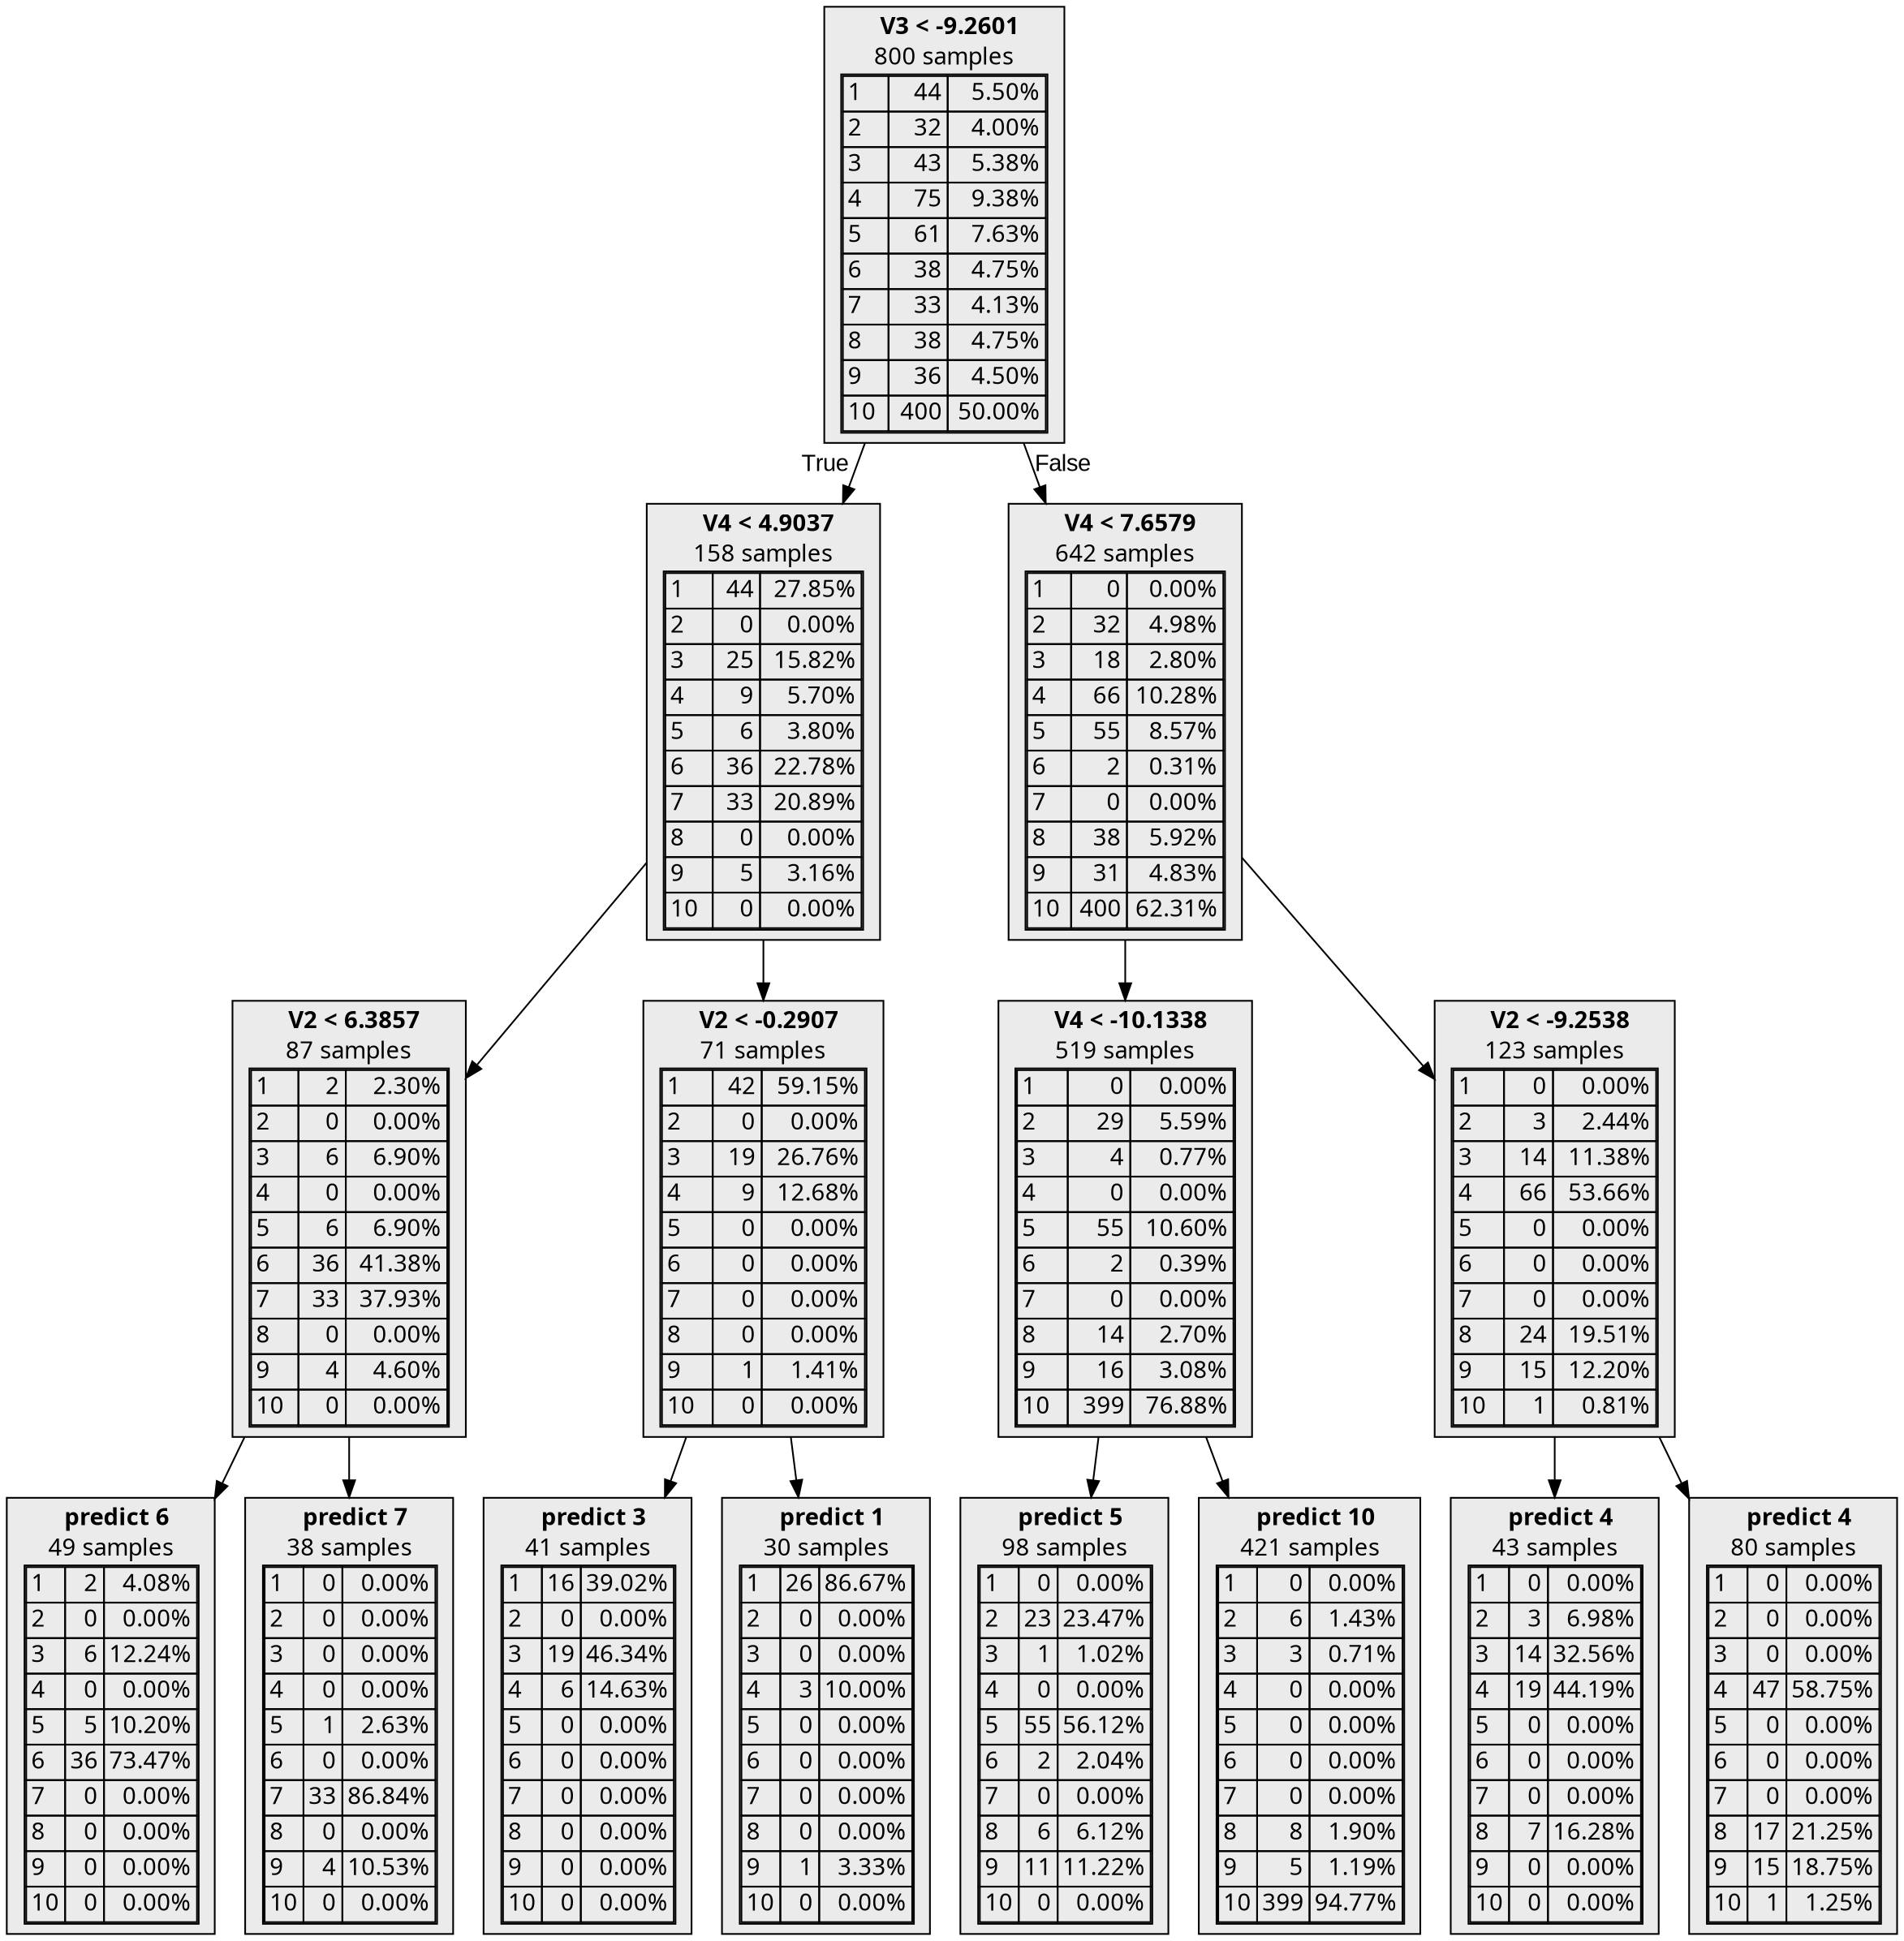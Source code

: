 digraph {
    1 [label=<  <TABLE BORDER="0" CELLPADDING="0">
      <TR>
    <TD>
      <B>V3 &lt; -9.2601</B>
    </TD>
  </TR>

    <TR>
      <TD>800 samples</TD>
    </TR>
    <TR>
  <TD>
    <TABLE CELLSPACING="0">
      
        <TR >
    <TD ALIGN="LEFT">1</TD>
    <TD ALIGN="RIGHT">44</TD>
    <TD ALIGN="RIGHT">5.50%</TD>
  </TR>
  <TR >
    <TD ALIGN="LEFT">2</TD>
    <TD ALIGN="RIGHT">32</TD>
    <TD ALIGN="RIGHT">4.00%</TD>
  </TR>
  <TR >
    <TD ALIGN="LEFT">3</TD>
    <TD ALIGN="RIGHT">43</TD>
    <TD ALIGN="RIGHT">5.38%</TD>
  </TR>
  <TR >
    <TD ALIGN="LEFT">4</TD>
    <TD ALIGN="RIGHT">75</TD>
    <TD ALIGN="RIGHT">9.38%</TD>
  </TR>
  <TR >
    <TD ALIGN="LEFT">5</TD>
    <TD ALIGN="RIGHT">61</TD>
    <TD ALIGN="RIGHT">7.63%</TD>
  </TR>
  <TR >
    <TD ALIGN="LEFT">6</TD>
    <TD ALIGN="RIGHT">38</TD>
    <TD ALIGN="RIGHT">4.75%</TD>
  </TR>
  <TR >
    <TD ALIGN="LEFT">7</TD>
    <TD ALIGN="RIGHT">33</TD>
    <TD ALIGN="RIGHT">4.13%</TD>
  </TR>
  <TR >
    <TD ALIGN="LEFT">8</TD>
    <TD ALIGN="RIGHT">38</TD>
    <TD ALIGN="RIGHT">4.75%</TD>
  </TR>
  <TR >
    <TD ALIGN="LEFT">9</TD>
    <TD ALIGN="RIGHT">36</TD>
    <TD ALIGN="RIGHT">4.50%</TD>
  </TR>
  <TR class="highlighted">
    <TD ALIGN="LEFT">10</TD>
    <TD ALIGN="RIGHT">400</TD>
    <TD ALIGN="RIGHT">50.00%</TD>
  </TR>

    </TABLE>
  </TD>
</TR>

  </TABLE>
>,fillcolor="#EBEBEB",shape=box,fontname="bold arial",style="filled"];
    1 -> 2 [labeldistance=2.5, labelangle=45, headlabel="True",fontname="arial"];
    1 -> 9 [labeldistance=2.5, labelangle=-45, headlabel="False",fontname="arial"];
    2 [label=<  <TABLE BORDER="0" CELLPADDING="0">
      <TR>
    <TD>
      <B>V4 &lt; 4.9037</B>
    </TD>
  </TR>

    <TR>
      <TD>158 samples</TD>
    </TR>
    <TR>
  <TD>
    <TABLE CELLSPACING="0">
      
        <TR class="highlighted">
    <TD ALIGN="LEFT">1</TD>
    <TD ALIGN="RIGHT">44</TD>
    <TD ALIGN="RIGHT">27.85%</TD>
  </TR>
  <TR >
    <TD ALIGN="LEFT">2</TD>
    <TD ALIGN="RIGHT">0</TD>
    <TD ALIGN="RIGHT">0.00%</TD>
  </TR>
  <TR >
    <TD ALIGN="LEFT">3</TD>
    <TD ALIGN="RIGHT">25</TD>
    <TD ALIGN="RIGHT">15.82%</TD>
  </TR>
  <TR >
    <TD ALIGN="LEFT">4</TD>
    <TD ALIGN="RIGHT">9</TD>
    <TD ALIGN="RIGHT">5.70%</TD>
  </TR>
  <TR >
    <TD ALIGN="LEFT">5</TD>
    <TD ALIGN="RIGHT">6</TD>
    <TD ALIGN="RIGHT">3.80%</TD>
  </TR>
  <TR >
    <TD ALIGN="LEFT">6</TD>
    <TD ALIGN="RIGHT">36</TD>
    <TD ALIGN="RIGHT">22.78%</TD>
  </TR>
  <TR >
    <TD ALIGN="LEFT">7</TD>
    <TD ALIGN="RIGHT">33</TD>
    <TD ALIGN="RIGHT">20.89%</TD>
  </TR>
  <TR >
    <TD ALIGN="LEFT">8</TD>
    <TD ALIGN="RIGHT">0</TD>
    <TD ALIGN="RIGHT">0.00%</TD>
  </TR>
  <TR >
    <TD ALIGN="LEFT">9</TD>
    <TD ALIGN="RIGHT">5</TD>
    <TD ALIGN="RIGHT">3.16%</TD>
  </TR>
  <TR >
    <TD ALIGN="LEFT">10</TD>
    <TD ALIGN="RIGHT">0</TD>
    <TD ALIGN="RIGHT">0.00%</TD>
  </TR>

    </TABLE>
  </TD>
</TR>

  </TABLE>
>,fillcolor="#EBEBEB",shape=box,fontname="bold arial",style="filled"];
    2 -> 3;
    2 -> 6;
    3 [label=<  <TABLE BORDER="0" CELLPADDING="0">
      <TR>
    <TD>
      <B>V2 &lt; 6.3857</B>
    </TD>
  </TR>

    <TR>
      <TD>87 samples</TD>
    </TR>
    <TR>
  <TD>
    <TABLE CELLSPACING="0">
      
        <TR >
    <TD ALIGN="LEFT">1</TD>
    <TD ALIGN="RIGHT">2</TD>
    <TD ALIGN="RIGHT">2.30%</TD>
  </TR>
  <TR >
    <TD ALIGN="LEFT">2</TD>
    <TD ALIGN="RIGHT">0</TD>
    <TD ALIGN="RIGHT">0.00%</TD>
  </TR>
  <TR >
    <TD ALIGN="LEFT">3</TD>
    <TD ALIGN="RIGHT">6</TD>
    <TD ALIGN="RIGHT">6.90%</TD>
  </TR>
  <TR >
    <TD ALIGN="LEFT">4</TD>
    <TD ALIGN="RIGHT">0</TD>
    <TD ALIGN="RIGHT">0.00%</TD>
  </TR>
  <TR >
    <TD ALIGN="LEFT">5</TD>
    <TD ALIGN="RIGHT">6</TD>
    <TD ALIGN="RIGHT">6.90%</TD>
  </TR>
  <TR class="highlighted">
    <TD ALIGN="LEFT">6</TD>
    <TD ALIGN="RIGHT">36</TD>
    <TD ALIGN="RIGHT">41.38%</TD>
  </TR>
  <TR >
    <TD ALIGN="LEFT">7</TD>
    <TD ALIGN="RIGHT">33</TD>
    <TD ALIGN="RIGHT">37.93%</TD>
  </TR>
  <TR >
    <TD ALIGN="LEFT">8</TD>
    <TD ALIGN="RIGHT">0</TD>
    <TD ALIGN="RIGHT">0.00%</TD>
  </TR>
  <TR >
    <TD ALIGN="LEFT">9</TD>
    <TD ALIGN="RIGHT">4</TD>
    <TD ALIGN="RIGHT">4.60%</TD>
  </TR>
  <TR >
    <TD ALIGN="LEFT">10</TD>
    <TD ALIGN="RIGHT">0</TD>
    <TD ALIGN="RIGHT">0.00%</TD>
  </TR>

    </TABLE>
  </TD>
</TR>

  </TABLE>
>,fillcolor="#EBEBEB",shape=box,fontname="bold arial",style="filled"];
    3 -> 4;
    3 -> 5;
    4 [label=<  <TABLE BORDER="0" CELLPADDING="0">
      <TR>
    <TD>
      <B>predict 6</B>
    </TD>
  </TR>

    <TR>
      <TD>49 samples</TD>
    </TR>
    <TR>
  <TD>
    <TABLE CELLSPACING="0">
      
        <TR >
    <TD ALIGN="LEFT">1</TD>
    <TD ALIGN="RIGHT">2</TD>
    <TD ALIGN="RIGHT">4.08%</TD>
  </TR>
  <TR >
    <TD ALIGN="LEFT">2</TD>
    <TD ALIGN="RIGHT">0</TD>
    <TD ALIGN="RIGHT">0.00%</TD>
  </TR>
  <TR >
    <TD ALIGN="LEFT">3</TD>
    <TD ALIGN="RIGHT">6</TD>
    <TD ALIGN="RIGHT">12.24%</TD>
  </TR>
  <TR >
    <TD ALIGN="LEFT">4</TD>
    <TD ALIGN="RIGHT">0</TD>
    <TD ALIGN="RIGHT">0.00%</TD>
  </TR>
  <TR >
    <TD ALIGN="LEFT">5</TD>
    <TD ALIGN="RIGHT">5</TD>
    <TD ALIGN="RIGHT">10.20%</TD>
  </TR>
  <TR class="highlighted">
    <TD ALIGN="LEFT">6</TD>
    <TD ALIGN="RIGHT">36</TD>
    <TD ALIGN="RIGHT">73.47%</TD>
  </TR>
  <TR >
    <TD ALIGN="LEFT">7</TD>
    <TD ALIGN="RIGHT">0</TD>
    <TD ALIGN="RIGHT">0.00%</TD>
  </TR>
  <TR >
    <TD ALIGN="LEFT">8</TD>
    <TD ALIGN="RIGHT">0</TD>
    <TD ALIGN="RIGHT">0.00%</TD>
  </TR>
  <TR >
    <TD ALIGN="LEFT">9</TD>
    <TD ALIGN="RIGHT">0</TD>
    <TD ALIGN="RIGHT">0.00%</TD>
  </TR>
  <TR >
    <TD ALIGN="LEFT">10</TD>
    <TD ALIGN="RIGHT">0</TD>
    <TD ALIGN="RIGHT">0.00%</TD>
  </TR>

    </TABLE>
  </TD>
</TR>

  </TABLE>
>,fillcolor="#EBEBEB",shape=box,fontname="bold arial",style="filled",color=black];
    5 [label=<  <TABLE BORDER="0" CELLPADDING="0">
      <TR>
    <TD>
      <B>predict 7</B>
    </TD>
  </TR>

    <TR>
      <TD>38 samples</TD>
    </TR>
    <TR>
  <TD>
    <TABLE CELLSPACING="0">
      
        <TR >
    <TD ALIGN="LEFT">1</TD>
    <TD ALIGN="RIGHT">0</TD>
    <TD ALIGN="RIGHT">0.00%</TD>
  </TR>
  <TR >
    <TD ALIGN="LEFT">2</TD>
    <TD ALIGN="RIGHT">0</TD>
    <TD ALIGN="RIGHT">0.00%</TD>
  </TR>
  <TR >
    <TD ALIGN="LEFT">3</TD>
    <TD ALIGN="RIGHT">0</TD>
    <TD ALIGN="RIGHT">0.00%</TD>
  </TR>
  <TR >
    <TD ALIGN="LEFT">4</TD>
    <TD ALIGN="RIGHT">0</TD>
    <TD ALIGN="RIGHT">0.00%</TD>
  </TR>
  <TR >
    <TD ALIGN="LEFT">5</TD>
    <TD ALIGN="RIGHT">1</TD>
    <TD ALIGN="RIGHT">2.63%</TD>
  </TR>
  <TR >
    <TD ALIGN="LEFT">6</TD>
    <TD ALIGN="RIGHT">0</TD>
    <TD ALIGN="RIGHT">0.00%</TD>
  </TR>
  <TR class="highlighted">
    <TD ALIGN="LEFT">7</TD>
    <TD ALIGN="RIGHT">33</TD>
    <TD ALIGN="RIGHT">86.84%</TD>
  </TR>
  <TR >
    <TD ALIGN="LEFT">8</TD>
    <TD ALIGN="RIGHT">0</TD>
    <TD ALIGN="RIGHT">0.00%</TD>
  </TR>
  <TR >
    <TD ALIGN="LEFT">9</TD>
    <TD ALIGN="RIGHT">4</TD>
    <TD ALIGN="RIGHT">10.53%</TD>
  </TR>
  <TR >
    <TD ALIGN="LEFT">10</TD>
    <TD ALIGN="RIGHT">0</TD>
    <TD ALIGN="RIGHT">0.00%</TD>
  </TR>

    </TABLE>
  </TD>
</TR>

  </TABLE>
>,fillcolor="#EBEBEB",shape=box,fontname="bold arial",style="filled",color=black];
    6 [label=<  <TABLE BORDER="0" CELLPADDING="0">
      <TR>
    <TD>
      <B>V2 &lt; -0.2907</B>
    </TD>
  </TR>

    <TR>
      <TD>71 samples</TD>
    </TR>
    <TR>
  <TD>
    <TABLE CELLSPACING="0">
      
        <TR class="highlighted">
    <TD ALIGN="LEFT">1</TD>
    <TD ALIGN="RIGHT">42</TD>
    <TD ALIGN="RIGHT">59.15%</TD>
  </TR>
  <TR >
    <TD ALIGN="LEFT">2</TD>
    <TD ALIGN="RIGHT">0</TD>
    <TD ALIGN="RIGHT">0.00%</TD>
  </TR>
  <TR >
    <TD ALIGN="LEFT">3</TD>
    <TD ALIGN="RIGHT">19</TD>
    <TD ALIGN="RIGHT">26.76%</TD>
  </TR>
  <TR >
    <TD ALIGN="LEFT">4</TD>
    <TD ALIGN="RIGHT">9</TD>
    <TD ALIGN="RIGHT">12.68%</TD>
  </TR>
  <TR >
    <TD ALIGN="LEFT">5</TD>
    <TD ALIGN="RIGHT">0</TD>
    <TD ALIGN="RIGHT">0.00%</TD>
  </TR>
  <TR >
    <TD ALIGN="LEFT">6</TD>
    <TD ALIGN="RIGHT">0</TD>
    <TD ALIGN="RIGHT">0.00%</TD>
  </TR>
  <TR >
    <TD ALIGN="LEFT">7</TD>
    <TD ALIGN="RIGHT">0</TD>
    <TD ALIGN="RIGHT">0.00%</TD>
  </TR>
  <TR >
    <TD ALIGN="LEFT">8</TD>
    <TD ALIGN="RIGHT">0</TD>
    <TD ALIGN="RIGHT">0.00%</TD>
  </TR>
  <TR >
    <TD ALIGN="LEFT">9</TD>
    <TD ALIGN="RIGHT">1</TD>
    <TD ALIGN="RIGHT">1.41%</TD>
  </TR>
  <TR >
    <TD ALIGN="LEFT">10</TD>
    <TD ALIGN="RIGHT">0</TD>
    <TD ALIGN="RIGHT">0.00%</TD>
  </TR>

    </TABLE>
  </TD>
</TR>

  </TABLE>
>,fillcolor="#EBEBEB",shape=box,fontname="bold arial",style="filled"];
    6 -> 7;
    6 -> 8;
    7 [label=<  <TABLE BORDER="0" CELLPADDING="0">
      <TR>
    <TD>
      <B>predict 3</B>
    </TD>
  </TR>

    <TR>
      <TD>41 samples</TD>
    </TR>
    <TR>
  <TD>
    <TABLE CELLSPACING="0">
      
        <TR >
    <TD ALIGN="LEFT">1</TD>
    <TD ALIGN="RIGHT">16</TD>
    <TD ALIGN="RIGHT">39.02%</TD>
  </TR>
  <TR >
    <TD ALIGN="LEFT">2</TD>
    <TD ALIGN="RIGHT">0</TD>
    <TD ALIGN="RIGHT">0.00%</TD>
  </TR>
  <TR class="highlighted">
    <TD ALIGN="LEFT">3</TD>
    <TD ALIGN="RIGHT">19</TD>
    <TD ALIGN="RIGHT">46.34%</TD>
  </TR>
  <TR >
    <TD ALIGN="LEFT">4</TD>
    <TD ALIGN="RIGHT">6</TD>
    <TD ALIGN="RIGHT">14.63%</TD>
  </TR>
  <TR >
    <TD ALIGN="LEFT">5</TD>
    <TD ALIGN="RIGHT">0</TD>
    <TD ALIGN="RIGHT">0.00%</TD>
  </TR>
  <TR >
    <TD ALIGN="LEFT">6</TD>
    <TD ALIGN="RIGHT">0</TD>
    <TD ALIGN="RIGHT">0.00%</TD>
  </TR>
  <TR >
    <TD ALIGN="LEFT">7</TD>
    <TD ALIGN="RIGHT">0</TD>
    <TD ALIGN="RIGHT">0.00%</TD>
  </TR>
  <TR >
    <TD ALIGN="LEFT">8</TD>
    <TD ALIGN="RIGHT">0</TD>
    <TD ALIGN="RIGHT">0.00%</TD>
  </TR>
  <TR >
    <TD ALIGN="LEFT">9</TD>
    <TD ALIGN="RIGHT">0</TD>
    <TD ALIGN="RIGHT">0.00%</TD>
  </TR>
  <TR >
    <TD ALIGN="LEFT">10</TD>
    <TD ALIGN="RIGHT">0</TD>
    <TD ALIGN="RIGHT">0.00%</TD>
  </TR>

    </TABLE>
  </TD>
</TR>

  </TABLE>
>,fillcolor="#EBEBEB",shape=box,fontname="bold arial",style="filled",color=black];
    8 [label=<  <TABLE BORDER="0" CELLPADDING="0">
      <TR>
    <TD>
      <B>predict 1</B>
    </TD>
  </TR>

    <TR>
      <TD>30 samples</TD>
    </TR>
    <TR>
  <TD>
    <TABLE CELLSPACING="0">
      
        <TR class="highlighted">
    <TD ALIGN="LEFT">1</TD>
    <TD ALIGN="RIGHT">26</TD>
    <TD ALIGN="RIGHT">86.67%</TD>
  </TR>
  <TR >
    <TD ALIGN="LEFT">2</TD>
    <TD ALIGN="RIGHT">0</TD>
    <TD ALIGN="RIGHT">0.00%</TD>
  </TR>
  <TR >
    <TD ALIGN="LEFT">3</TD>
    <TD ALIGN="RIGHT">0</TD>
    <TD ALIGN="RIGHT">0.00%</TD>
  </TR>
  <TR >
    <TD ALIGN="LEFT">4</TD>
    <TD ALIGN="RIGHT">3</TD>
    <TD ALIGN="RIGHT">10.00%</TD>
  </TR>
  <TR >
    <TD ALIGN="LEFT">5</TD>
    <TD ALIGN="RIGHT">0</TD>
    <TD ALIGN="RIGHT">0.00%</TD>
  </TR>
  <TR >
    <TD ALIGN="LEFT">6</TD>
    <TD ALIGN="RIGHT">0</TD>
    <TD ALIGN="RIGHT">0.00%</TD>
  </TR>
  <TR >
    <TD ALIGN="LEFT">7</TD>
    <TD ALIGN="RIGHT">0</TD>
    <TD ALIGN="RIGHT">0.00%</TD>
  </TR>
  <TR >
    <TD ALIGN="LEFT">8</TD>
    <TD ALIGN="RIGHT">0</TD>
    <TD ALIGN="RIGHT">0.00%</TD>
  </TR>
  <TR >
    <TD ALIGN="LEFT">9</TD>
    <TD ALIGN="RIGHT">1</TD>
    <TD ALIGN="RIGHT">3.33%</TD>
  </TR>
  <TR >
    <TD ALIGN="LEFT">10</TD>
    <TD ALIGN="RIGHT">0</TD>
    <TD ALIGN="RIGHT">0.00%</TD>
  </TR>

    </TABLE>
  </TD>
</TR>

  </TABLE>
>,fillcolor="#EBEBEB",shape=box,fontname="bold arial",style="filled",color=black];
    9 [label=<  <TABLE BORDER="0" CELLPADDING="0">
      <TR>
    <TD>
      <B>V4 &lt; 7.6579</B>
    </TD>
  </TR>

    <TR>
      <TD>642 samples</TD>
    </TR>
    <TR>
  <TD>
    <TABLE CELLSPACING="0">
      
        <TR >
    <TD ALIGN="LEFT">1</TD>
    <TD ALIGN="RIGHT">0</TD>
    <TD ALIGN="RIGHT">0.00%</TD>
  </TR>
  <TR >
    <TD ALIGN="LEFT">2</TD>
    <TD ALIGN="RIGHT">32</TD>
    <TD ALIGN="RIGHT">4.98%</TD>
  </TR>
  <TR >
    <TD ALIGN="LEFT">3</TD>
    <TD ALIGN="RIGHT">18</TD>
    <TD ALIGN="RIGHT">2.80%</TD>
  </TR>
  <TR >
    <TD ALIGN="LEFT">4</TD>
    <TD ALIGN="RIGHT">66</TD>
    <TD ALIGN="RIGHT">10.28%</TD>
  </TR>
  <TR >
    <TD ALIGN="LEFT">5</TD>
    <TD ALIGN="RIGHT">55</TD>
    <TD ALIGN="RIGHT">8.57%</TD>
  </TR>
  <TR >
    <TD ALIGN="LEFT">6</TD>
    <TD ALIGN="RIGHT">2</TD>
    <TD ALIGN="RIGHT">0.31%</TD>
  </TR>
  <TR >
    <TD ALIGN="LEFT">7</TD>
    <TD ALIGN="RIGHT">0</TD>
    <TD ALIGN="RIGHT">0.00%</TD>
  </TR>
  <TR >
    <TD ALIGN="LEFT">8</TD>
    <TD ALIGN="RIGHT">38</TD>
    <TD ALIGN="RIGHT">5.92%</TD>
  </TR>
  <TR >
    <TD ALIGN="LEFT">9</TD>
    <TD ALIGN="RIGHT">31</TD>
    <TD ALIGN="RIGHT">4.83%</TD>
  </TR>
  <TR class="highlighted">
    <TD ALIGN="LEFT">10</TD>
    <TD ALIGN="RIGHT">400</TD>
    <TD ALIGN="RIGHT">62.31%</TD>
  </TR>

    </TABLE>
  </TD>
</TR>

  </TABLE>
>,fillcolor="#EBEBEB",shape=box,fontname="bold arial",style="filled"];
    9 -> 10;
    9 -> 13;
    10 [label=<  <TABLE BORDER="0" CELLPADDING="0">
      <TR>
    <TD>
      <B>V4 &lt; -10.1338</B>
    </TD>
  </TR>

    <TR>
      <TD>519 samples</TD>
    </TR>
    <TR>
  <TD>
    <TABLE CELLSPACING="0">
      
        <TR >
    <TD ALIGN="LEFT">1</TD>
    <TD ALIGN="RIGHT">0</TD>
    <TD ALIGN="RIGHT">0.00%</TD>
  </TR>
  <TR >
    <TD ALIGN="LEFT">2</TD>
    <TD ALIGN="RIGHT">29</TD>
    <TD ALIGN="RIGHT">5.59%</TD>
  </TR>
  <TR >
    <TD ALIGN="LEFT">3</TD>
    <TD ALIGN="RIGHT">4</TD>
    <TD ALIGN="RIGHT">0.77%</TD>
  </TR>
  <TR >
    <TD ALIGN="LEFT">4</TD>
    <TD ALIGN="RIGHT">0</TD>
    <TD ALIGN="RIGHT">0.00%</TD>
  </TR>
  <TR >
    <TD ALIGN="LEFT">5</TD>
    <TD ALIGN="RIGHT">55</TD>
    <TD ALIGN="RIGHT">10.60%</TD>
  </TR>
  <TR >
    <TD ALIGN="LEFT">6</TD>
    <TD ALIGN="RIGHT">2</TD>
    <TD ALIGN="RIGHT">0.39%</TD>
  </TR>
  <TR >
    <TD ALIGN="LEFT">7</TD>
    <TD ALIGN="RIGHT">0</TD>
    <TD ALIGN="RIGHT">0.00%</TD>
  </TR>
  <TR >
    <TD ALIGN="LEFT">8</TD>
    <TD ALIGN="RIGHT">14</TD>
    <TD ALIGN="RIGHT">2.70%</TD>
  </TR>
  <TR >
    <TD ALIGN="LEFT">9</TD>
    <TD ALIGN="RIGHT">16</TD>
    <TD ALIGN="RIGHT">3.08%</TD>
  </TR>
  <TR class="highlighted">
    <TD ALIGN="LEFT">10</TD>
    <TD ALIGN="RIGHT">399</TD>
    <TD ALIGN="RIGHT">76.88%</TD>
  </TR>

    </TABLE>
  </TD>
</TR>

  </TABLE>
>,fillcolor="#EBEBEB",shape=box,fontname="bold arial",style="filled"];
    10 -> 11;
    10 -> 12;
    11 [label=<  <TABLE BORDER="0" CELLPADDING="0">
      <TR>
    <TD>
      <B>predict 5</B>
    </TD>
  </TR>

    <TR>
      <TD>98 samples</TD>
    </TR>
    <TR>
  <TD>
    <TABLE CELLSPACING="0">
      
        <TR >
    <TD ALIGN="LEFT">1</TD>
    <TD ALIGN="RIGHT">0</TD>
    <TD ALIGN="RIGHT">0.00%</TD>
  </TR>
  <TR >
    <TD ALIGN="LEFT">2</TD>
    <TD ALIGN="RIGHT">23</TD>
    <TD ALIGN="RIGHT">23.47%</TD>
  </TR>
  <TR >
    <TD ALIGN="LEFT">3</TD>
    <TD ALIGN="RIGHT">1</TD>
    <TD ALIGN="RIGHT">1.02%</TD>
  </TR>
  <TR >
    <TD ALIGN="LEFT">4</TD>
    <TD ALIGN="RIGHT">0</TD>
    <TD ALIGN="RIGHT">0.00%</TD>
  </TR>
  <TR class="highlighted">
    <TD ALIGN="LEFT">5</TD>
    <TD ALIGN="RIGHT">55</TD>
    <TD ALIGN="RIGHT">56.12%</TD>
  </TR>
  <TR >
    <TD ALIGN="LEFT">6</TD>
    <TD ALIGN="RIGHT">2</TD>
    <TD ALIGN="RIGHT">2.04%</TD>
  </TR>
  <TR >
    <TD ALIGN="LEFT">7</TD>
    <TD ALIGN="RIGHT">0</TD>
    <TD ALIGN="RIGHT">0.00%</TD>
  </TR>
  <TR >
    <TD ALIGN="LEFT">8</TD>
    <TD ALIGN="RIGHT">6</TD>
    <TD ALIGN="RIGHT">6.12%</TD>
  </TR>
  <TR >
    <TD ALIGN="LEFT">9</TD>
    <TD ALIGN="RIGHT">11</TD>
    <TD ALIGN="RIGHT">11.22%</TD>
  </TR>
  <TR >
    <TD ALIGN="LEFT">10</TD>
    <TD ALIGN="RIGHT">0</TD>
    <TD ALIGN="RIGHT">0.00%</TD>
  </TR>

    </TABLE>
  </TD>
</TR>

  </TABLE>
>,fillcolor="#EBEBEB",shape=box,fontname="bold arial",style="filled",color=black];
    12 [label=<  <TABLE BORDER="0" CELLPADDING="0">
      <TR>
    <TD>
      <B>predict 10</B>
    </TD>
  </TR>

    <TR>
      <TD>421 samples</TD>
    </TR>
    <TR>
  <TD>
    <TABLE CELLSPACING="0">
      
        <TR >
    <TD ALIGN="LEFT">1</TD>
    <TD ALIGN="RIGHT">0</TD>
    <TD ALIGN="RIGHT">0.00%</TD>
  </TR>
  <TR >
    <TD ALIGN="LEFT">2</TD>
    <TD ALIGN="RIGHT">6</TD>
    <TD ALIGN="RIGHT">1.43%</TD>
  </TR>
  <TR >
    <TD ALIGN="LEFT">3</TD>
    <TD ALIGN="RIGHT">3</TD>
    <TD ALIGN="RIGHT">0.71%</TD>
  </TR>
  <TR >
    <TD ALIGN="LEFT">4</TD>
    <TD ALIGN="RIGHT">0</TD>
    <TD ALIGN="RIGHT">0.00%</TD>
  </TR>
  <TR >
    <TD ALIGN="LEFT">5</TD>
    <TD ALIGN="RIGHT">0</TD>
    <TD ALIGN="RIGHT">0.00%</TD>
  </TR>
  <TR >
    <TD ALIGN="LEFT">6</TD>
    <TD ALIGN="RIGHT">0</TD>
    <TD ALIGN="RIGHT">0.00%</TD>
  </TR>
  <TR >
    <TD ALIGN="LEFT">7</TD>
    <TD ALIGN="RIGHT">0</TD>
    <TD ALIGN="RIGHT">0.00%</TD>
  </TR>
  <TR >
    <TD ALIGN="LEFT">8</TD>
    <TD ALIGN="RIGHT">8</TD>
    <TD ALIGN="RIGHT">1.90%</TD>
  </TR>
  <TR >
    <TD ALIGN="LEFT">9</TD>
    <TD ALIGN="RIGHT">5</TD>
    <TD ALIGN="RIGHT">1.19%</TD>
  </TR>
  <TR class="highlighted">
    <TD ALIGN="LEFT">10</TD>
    <TD ALIGN="RIGHT">399</TD>
    <TD ALIGN="RIGHT">94.77%</TD>
  </TR>

    </TABLE>
  </TD>
</TR>

  </TABLE>
>,fillcolor="#EBEBEB",shape=box,fontname="bold arial",style="filled",color=black];
    13 [label=<  <TABLE BORDER="0" CELLPADDING="0">
      <TR>
    <TD>
      <B>V2 &lt; -9.2538</B>
    </TD>
  </TR>

    <TR>
      <TD>123 samples</TD>
    </TR>
    <TR>
  <TD>
    <TABLE CELLSPACING="0">
      
        <TR >
    <TD ALIGN="LEFT">1</TD>
    <TD ALIGN="RIGHT">0</TD>
    <TD ALIGN="RIGHT">0.00%</TD>
  </TR>
  <TR >
    <TD ALIGN="LEFT">2</TD>
    <TD ALIGN="RIGHT">3</TD>
    <TD ALIGN="RIGHT">2.44%</TD>
  </TR>
  <TR >
    <TD ALIGN="LEFT">3</TD>
    <TD ALIGN="RIGHT">14</TD>
    <TD ALIGN="RIGHT">11.38%</TD>
  </TR>
  <TR class="highlighted">
    <TD ALIGN="LEFT">4</TD>
    <TD ALIGN="RIGHT">66</TD>
    <TD ALIGN="RIGHT">53.66%</TD>
  </TR>
  <TR >
    <TD ALIGN="LEFT">5</TD>
    <TD ALIGN="RIGHT">0</TD>
    <TD ALIGN="RIGHT">0.00%</TD>
  </TR>
  <TR >
    <TD ALIGN="LEFT">6</TD>
    <TD ALIGN="RIGHT">0</TD>
    <TD ALIGN="RIGHT">0.00%</TD>
  </TR>
  <TR >
    <TD ALIGN="LEFT">7</TD>
    <TD ALIGN="RIGHT">0</TD>
    <TD ALIGN="RIGHT">0.00%</TD>
  </TR>
  <TR >
    <TD ALIGN="LEFT">8</TD>
    <TD ALIGN="RIGHT">24</TD>
    <TD ALIGN="RIGHT">19.51%</TD>
  </TR>
  <TR >
    <TD ALIGN="LEFT">9</TD>
    <TD ALIGN="RIGHT">15</TD>
    <TD ALIGN="RIGHT">12.20%</TD>
  </TR>
  <TR >
    <TD ALIGN="LEFT">10</TD>
    <TD ALIGN="RIGHT">1</TD>
    <TD ALIGN="RIGHT">0.81%</TD>
  </TR>

    </TABLE>
  </TD>
</TR>

  </TABLE>
>,fillcolor="#EBEBEB",shape=box,fontname="bold arial",style="filled"];
    13 -> 14;
    13 -> 15;
    14 [label=<  <TABLE BORDER="0" CELLPADDING="0">
      <TR>
    <TD>
      <B>predict 4</B>
    </TD>
  </TR>

    <TR>
      <TD>43 samples</TD>
    </TR>
    <TR>
  <TD>
    <TABLE CELLSPACING="0">
      
        <TR >
    <TD ALIGN="LEFT">1</TD>
    <TD ALIGN="RIGHT">0</TD>
    <TD ALIGN="RIGHT">0.00%</TD>
  </TR>
  <TR >
    <TD ALIGN="LEFT">2</TD>
    <TD ALIGN="RIGHT">3</TD>
    <TD ALIGN="RIGHT">6.98%</TD>
  </TR>
  <TR >
    <TD ALIGN="LEFT">3</TD>
    <TD ALIGN="RIGHT">14</TD>
    <TD ALIGN="RIGHT">32.56%</TD>
  </TR>
  <TR class="highlighted">
    <TD ALIGN="LEFT">4</TD>
    <TD ALIGN="RIGHT">19</TD>
    <TD ALIGN="RIGHT">44.19%</TD>
  </TR>
  <TR >
    <TD ALIGN="LEFT">5</TD>
    <TD ALIGN="RIGHT">0</TD>
    <TD ALIGN="RIGHT">0.00%</TD>
  </TR>
  <TR >
    <TD ALIGN="LEFT">6</TD>
    <TD ALIGN="RIGHT">0</TD>
    <TD ALIGN="RIGHT">0.00%</TD>
  </TR>
  <TR >
    <TD ALIGN="LEFT">7</TD>
    <TD ALIGN="RIGHT">0</TD>
    <TD ALIGN="RIGHT">0.00%</TD>
  </TR>
  <TR >
    <TD ALIGN="LEFT">8</TD>
    <TD ALIGN="RIGHT">7</TD>
    <TD ALIGN="RIGHT">16.28%</TD>
  </TR>
  <TR >
    <TD ALIGN="LEFT">9</TD>
    <TD ALIGN="RIGHT">0</TD>
    <TD ALIGN="RIGHT">0.00%</TD>
  </TR>
  <TR >
    <TD ALIGN="LEFT">10</TD>
    <TD ALIGN="RIGHT">0</TD>
    <TD ALIGN="RIGHT">0.00%</TD>
  </TR>

    </TABLE>
  </TD>
</TR>

  </TABLE>
>,fillcolor="#EBEBEB",shape=box,fontname="bold arial",style="filled",color=black];
    15 [label=<  <TABLE BORDER="0" CELLPADDING="0">
      <TR>
    <TD>
      <B>predict 4</B>
    </TD>
  </TR>

    <TR>
      <TD>80 samples</TD>
    </TR>
    <TR>
  <TD>
    <TABLE CELLSPACING="0">
      
        <TR >
    <TD ALIGN="LEFT">1</TD>
    <TD ALIGN="RIGHT">0</TD>
    <TD ALIGN="RIGHT">0.00%</TD>
  </TR>
  <TR >
    <TD ALIGN="LEFT">2</TD>
    <TD ALIGN="RIGHT">0</TD>
    <TD ALIGN="RIGHT">0.00%</TD>
  </TR>
  <TR >
    <TD ALIGN="LEFT">3</TD>
    <TD ALIGN="RIGHT">0</TD>
    <TD ALIGN="RIGHT">0.00%</TD>
  </TR>
  <TR class="highlighted">
    <TD ALIGN="LEFT">4</TD>
    <TD ALIGN="RIGHT">47</TD>
    <TD ALIGN="RIGHT">58.75%</TD>
  </TR>
  <TR >
    <TD ALIGN="LEFT">5</TD>
    <TD ALIGN="RIGHT">0</TD>
    <TD ALIGN="RIGHT">0.00%</TD>
  </TR>
  <TR >
    <TD ALIGN="LEFT">6</TD>
    <TD ALIGN="RIGHT">0</TD>
    <TD ALIGN="RIGHT">0.00%</TD>
  </TR>
  <TR >
    <TD ALIGN="LEFT">7</TD>
    <TD ALIGN="RIGHT">0</TD>
    <TD ALIGN="RIGHT">0.00%</TD>
  </TR>
  <TR >
    <TD ALIGN="LEFT">8</TD>
    <TD ALIGN="RIGHT">17</TD>
    <TD ALIGN="RIGHT">21.25%</TD>
  </TR>
  <TR >
    <TD ALIGN="LEFT">9</TD>
    <TD ALIGN="RIGHT">15</TD>
    <TD ALIGN="RIGHT">18.75%</TD>
  </TR>
  <TR >
    <TD ALIGN="LEFT">10</TD>
    <TD ALIGN="RIGHT">1</TD>
    <TD ALIGN="RIGHT">1.25%</TD>
  </TR>

    </TABLE>
  </TD>
</TR>

  </TABLE>
>,fillcolor="#EBEBEB",shape=box,fontname="bold arial",style="filled",color=black];
}
